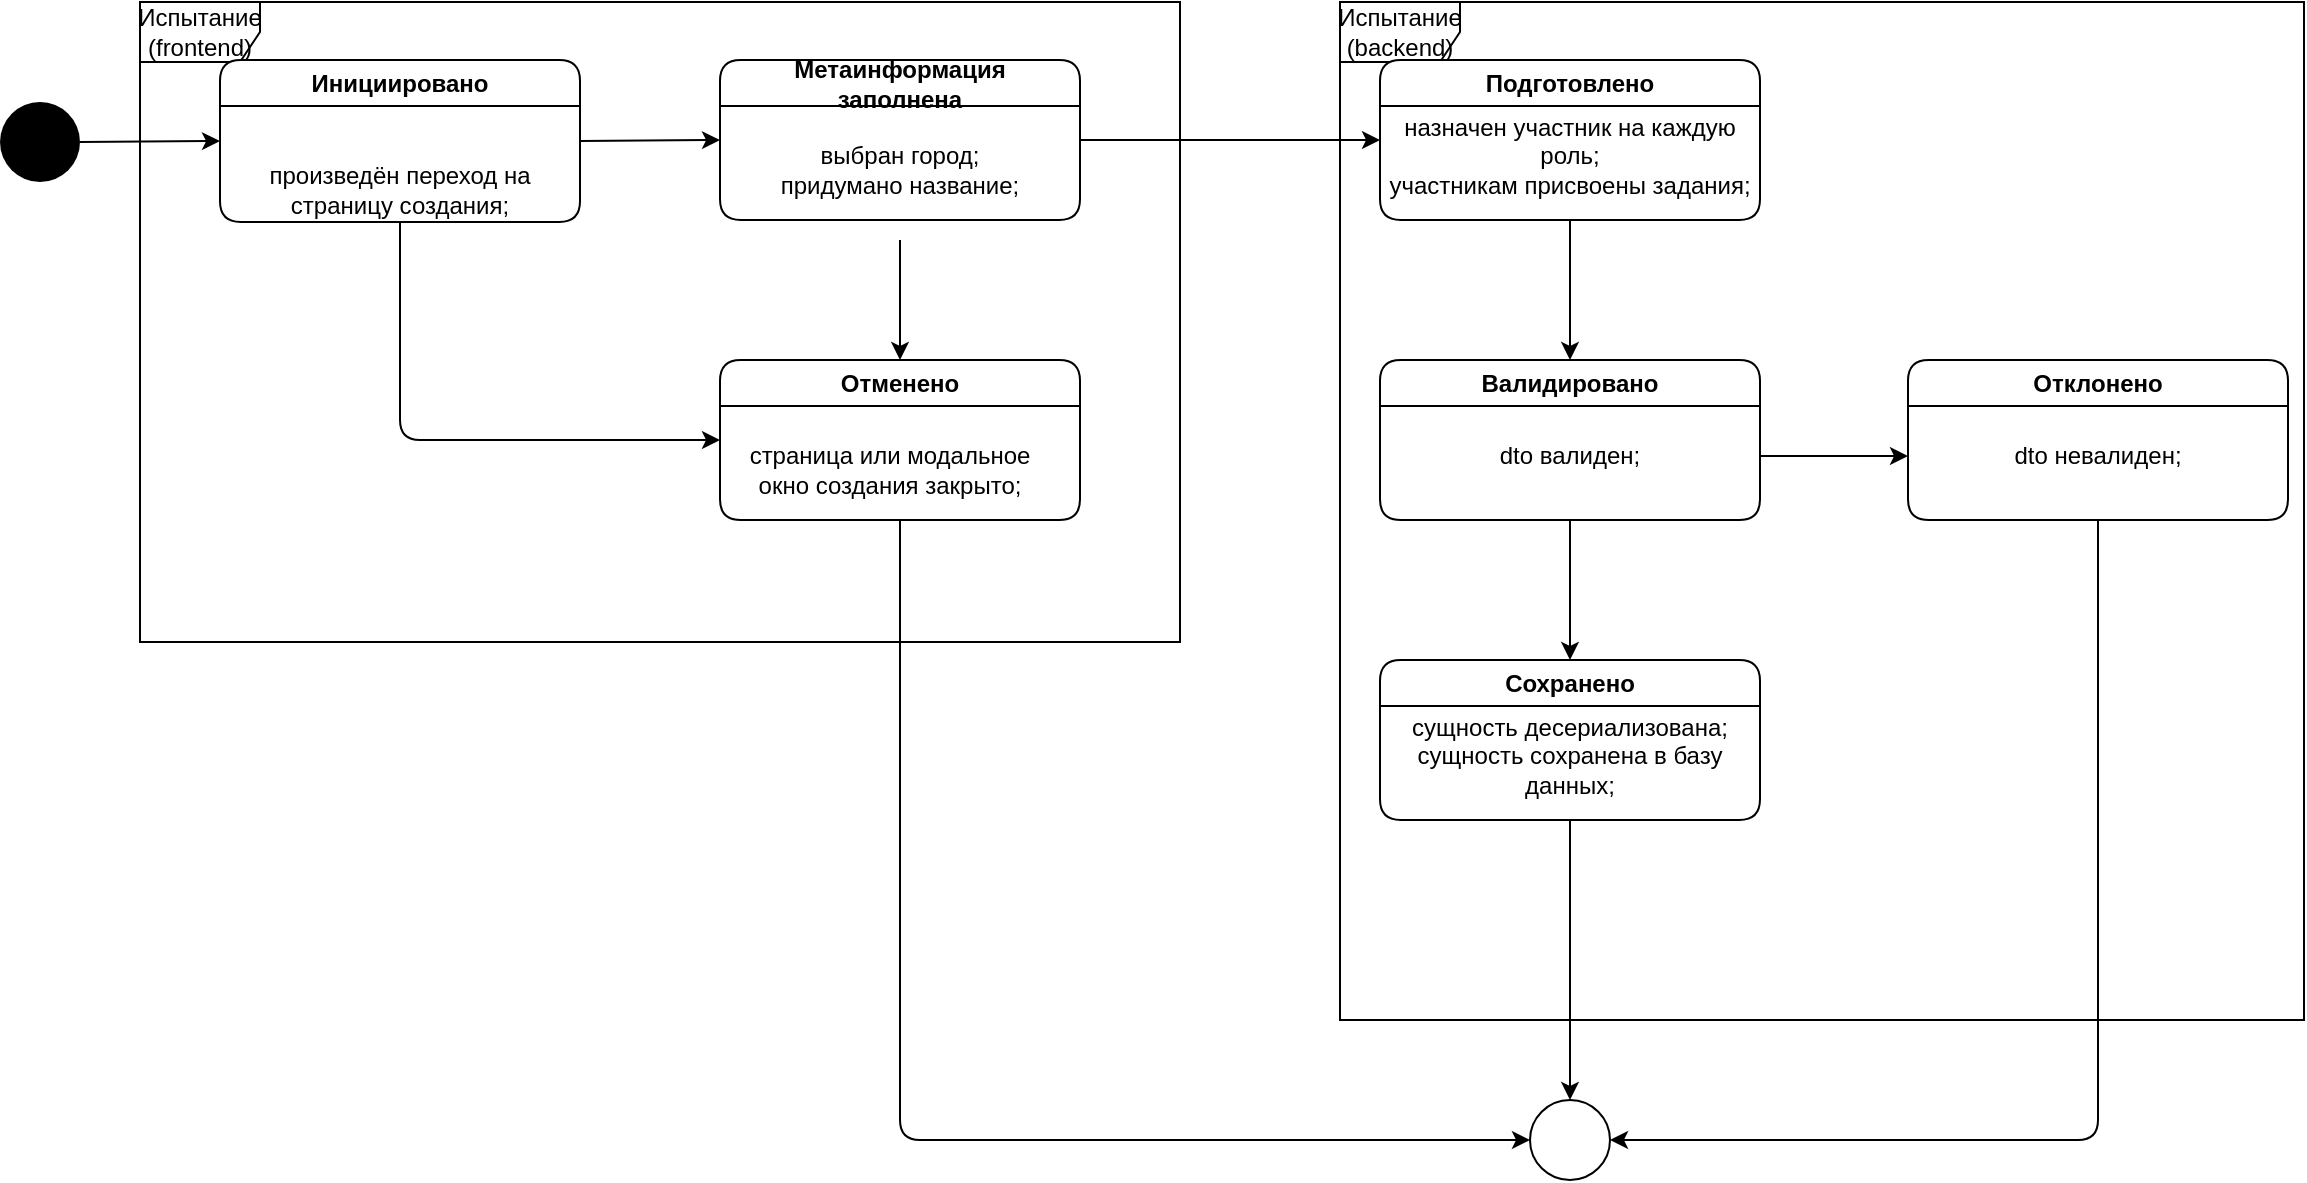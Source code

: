 <mxfile>
    <diagram id="YWCEvuZFntFHLMV70Q8J" name="Страница 1">
        <mxGraphModel dx="412" dy="244" grid="1" gridSize="10" guides="1" tooltips="1" connect="1" arrows="1" fold="1" page="1" pageScale="1" pageWidth="1169" pageHeight="827" math="0" shadow="0">
            <root>
                <mxCell id="0"/>
                <mxCell id="1" parent="0"/>
                <mxCell id="51" value="Испытание (backend)" style="shape=umlFrame;whiteSpace=wrap;html=1;" vertex="1" parent="1">
                    <mxGeometry x="678" y="61" width="482" height="509" as="geometry"/>
                </mxCell>
                <mxCell id="2" value="Испытание (frontend)" style="shape=umlFrame;whiteSpace=wrap;html=1;" parent="1" vertex="1">
                    <mxGeometry x="78" y="61" width="520" height="320" as="geometry"/>
                </mxCell>
                <mxCell id="12" style="edgeStyle=none;html=1;exitX=1;exitY=0.5;exitDx=0;exitDy=0;entryX=0;entryY=0.5;entryDx=0;entryDy=0;" parent="1" source="4" target="6" edge="1">
                    <mxGeometry relative="1" as="geometry"/>
                </mxCell>
                <mxCell id="4" value="" style="ellipse;whiteSpace=wrap;html=1;fillStyle=solid;strokeColor=none;fillColor=#000000;" parent="1" vertex="1">
                    <mxGeometry x="8" y="111" width="40" height="40" as="geometry"/>
                </mxCell>
                <mxCell id="13" style="edgeStyle=none;html=1;exitX=1;exitY=0.5;exitDx=0;exitDy=0;entryX=0;entryY=0.5;entryDx=0;entryDy=0;" parent="1" source="6" target="7" edge="1">
                    <mxGeometry relative="1" as="geometry"/>
                </mxCell>
                <mxCell id="16" style="edgeStyle=none;html=1;exitX=0.5;exitY=1;exitDx=0;exitDy=0;entryX=0;entryY=0.5;entryDx=0;entryDy=0;" parent="1" source="6" target="10" edge="1">
                    <mxGeometry relative="1" as="geometry">
                        <Array as="points">
                            <mxPoint x="208" y="280"/>
                        </Array>
                    </mxGeometry>
                </mxCell>
                <mxCell id="6" value="Инициировано" style="swimlane;whiteSpace=wrap;html=1;rounded=1;" parent="1" vertex="1">
                    <mxGeometry x="118" y="90" width="180" height="81" as="geometry"/>
                </mxCell>
                <mxCell id="17" style="edgeStyle=none;html=1;entryX=0.5;entryY=0;entryDx=0;entryDy=0;" parent="1" target="10" edge="1">
                    <mxGeometry relative="1" as="geometry">
                        <mxPoint x="458" y="180" as="sourcePoint"/>
                    </mxGeometry>
                </mxCell>
                <mxCell id="28" style="edgeStyle=none;html=1;exitX=1;exitY=0.5;exitDx=0;exitDy=0;entryX=0;entryY=0.5;entryDx=0;entryDy=0;" parent="1" source="7" target="9" edge="1">
                    <mxGeometry relative="1" as="geometry"/>
                </mxCell>
                <mxCell id="7" value="Метаинформация &lt;br&gt;заполнена" style="swimlane;whiteSpace=wrap;html=1;rounded=1;" parent="1" vertex="1">
                    <mxGeometry x="368" y="90" width="180" height="80" as="geometry"/>
                </mxCell>
                <mxCell id="25" value="выбран город;&lt;br&gt;придумано название;" style="text;html=1;strokeColor=none;fillColor=none;align=center;verticalAlign=middle;whiteSpace=wrap;rounded=0;" parent="7" vertex="1">
                    <mxGeometry x="15" y="40" width="150" height="30" as="geometry"/>
                </mxCell>
                <mxCell id="61" style="edgeStyle=none;html=1;exitX=0.5;exitY=1;exitDx=0;exitDy=0;entryX=0.5;entryY=0;entryDx=0;entryDy=0;" edge="1" parent="1" source="9" target="55">
                    <mxGeometry relative="1" as="geometry"/>
                </mxCell>
                <mxCell id="9" value="Подготовлено" style="swimlane;whiteSpace=wrap;html=1;rounded=1;startSize=23;" parent="1" vertex="1">
                    <mxGeometry x="698" y="90" width="190" height="80" as="geometry"/>
                </mxCell>
                <mxCell id="29" value="назначен участник на каждую роль;&lt;br&gt;участникам присвоены задания;" style="text;html=1;strokeColor=none;fillColor=none;align=center;verticalAlign=middle;whiteSpace=wrap;rounded=0;" parent="9" vertex="1">
                    <mxGeometry y="33" width="190" height="30" as="geometry"/>
                </mxCell>
                <mxCell id="22" style="edgeStyle=none;html=1;exitX=0.5;exitY=1;exitDx=0;exitDy=0;entryX=0;entryY=0.5;entryDx=0;entryDy=0;" parent="1" source="10" target="20" edge="1">
                    <mxGeometry relative="1" as="geometry">
                        <Array as="points">
                            <mxPoint x="458" y="630"/>
                        </Array>
                    </mxGeometry>
                </mxCell>
                <mxCell id="10" value="Отменено" style="swimlane;whiteSpace=wrap;html=1;rounded=1;" parent="1" vertex="1">
                    <mxGeometry x="368" y="240" width="180" height="80" as="geometry"/>
                </mxCell>
                <mxCell id="20" value="" style="ellipse;whiteSpace=wrap;html=1;" parent="1" vertex="1">
                    <mxGeometry x="773" y="610" width="40" height="40" as="geometry"/>
                </mxCell>
                <mxCell id="30" value="произведён переход на страницу создания;" style="text;html=1;strokeColor=none;fillColor=none;align=center;verticalAlign=middle;whiteSpace=wrap;rounded=0;" parent="1" vertex="1">
                    <mxGeometry x="133" y="140" width="150" height="30" as="geometry"/>
                </mxCell>
                <mxCell id="31" value="страница или модальное окно создания закрыто;" style="text;html=1;strokeColor=none;fillColor=none;align=center;verticalAlign=middle;whiteSpace=wrap;rounded=0;" parent="1" vertex="1">
                    <mxGeometry x="378" y="280" width="150" height="30" as="geometry"/>
                </mxCell>
                <mxCell id="60" style="edgeStyle=none;html=1;exitX=0.5;exitY=1;exitDx=0;exitDy=0;entryX=0.5;entryY=0;entryDx=0;entryDy=0;" edge="1" parent="1" source="55" target="57">
                    <mxGeometry relative="1" as="geometry"/>
                </mxCell>
                <mxCell id="55" value="Валидировано" style="swimlane;whiteSpace=wrap;html=1;rounded=1;startSize=23;" vertex="1" parent="1">
                    <mxGeometry x="698" y="240" width="190" height="80" as="geometry"/>
                </mxCell>
                <mxCell id="56" value="dto валиден;" style="text;html=1;strokeColor=none;fillColor=none;align=center;verticalAlign=middle;whiteSpace=wrap;rounded=0;" vertex="1" parent="55">
                    <mxGeometry y="33" width="190" height="30" as="geometry"/>
                </mxCell>
                <mxCell id="59" style="edgeStyle=none;html=1;exitX=0.5;exitY=1;exitDx=0;exitDy=0;entryX=0.5;entryY=0;entryDx=0;entryDy=0;" edge="1" parent="1" source="57" target="20">
                    <mxGeometry relative="1" as="geometry"/>
                </mxCell>
                <mxCell id="57" value="Cохранено" style="swimlane;whiteSpace=wrap;html=1;rounded=1;startSize=23;" vertex="1" parent="1">
                    <mxGeometry x="698" y="390" width="190" height="80" as="geometry"/>
                </mxCell>
                <mxCell id="58" value="сущность десериализована;&lt;br&gt;сущность сохранена в базу данных;" style="text;html=1;strokeColor=none;fillColor=none;align=center;verticalAlign=middle;whiteSpace=wrap;rounded=0;" vertex="1" parent="57">
                    <mxGeometry y="33" width="190" height="30" as="geometry"/>
                </mxCell>
                <mxCell id="65" style="edgeStyle=none;html=1;exitX=0.5;exitY=1;exitDx=0;exitDy=0;entryX=1;entryY=0.5;entryDx=0;entryDy=0;" edge="1" parent="1" source="62" target="20">
                    <mxGeometry relative="1" as="geometry">
                        <Array as="points">
                            <mxPoint x="1057" y="630"/>
                        </Array>
                    </mxGeometry>
                </mxCell>
                <mxCell id="62" value="Отклонено" style="swimlane;whiteSpace=wrap;html=1;rounded=1;startSize=23;" vertex="1" parent="1">
                    <mxGeometry x="962" y="240" width="190" height="80" as="geometry"/>
                </mxCell>
                <mxCell id="63" value="dto невалиден;" style="text;html=1;strokeColor=none;fillColor=none;align=center;verticalAlign=middle;whiteSpace=wrap;rounded=0;" vertex="1" parent="62">
                    <mxGeometry y="33" width="190" height="30" as="geometry"/>
                </mxCell>
                <mxCell id="64" style="edgeStyle=none;html=1;exitX=1;exitY=0.5;exitDx=0;exitDy=0;entryX=0;entryY=0.5;entryDx=0;entryDy=0;" edge="1" parent="1" source="56" target="63">
                    <mxGeometry relative="1" as="geometry"/>
                </mxCell>
            </root>
        </mxGraphModel>
    </diagram>
</mxfile>